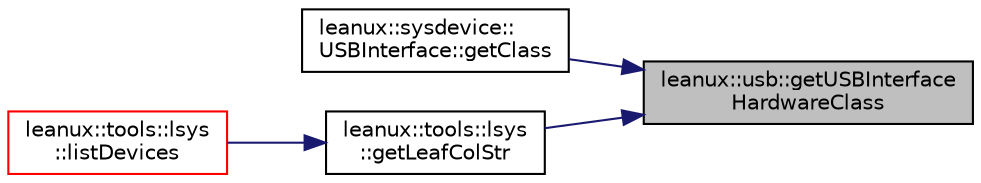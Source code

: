 digraph "leanux::usb::getUSBInterfaceHardwareClass"
{
 // LATEX_PDF_SIZE
  bgcolor="transparent";
  edge [fontname="Helvetica",fontsize="10",labelfontname="Helvetica",labelfontsize="10"];
  node [fontname="Helvetica",fontsize="10",shape=record];
  rankdir="RL";
  Node1 [label="leanux::usb::getUSBInterface\lHardwareClass",height=0.2,width=0.4,color="black", fillcolor="grey75", style="filled", fontcolor="black",tooltip=" "];
  Node1 -> Node2 [dir="back",color="midnightblue",fontsize="10",style="solid",fontname="Helvetica"];
  Node2 [label="leanux::sysdevice::\lUSBInterface::getClass",height=0.2,width=0.4,color="black",URL="$classleanux_1_1sysdevice_1_1USBInterface.html#ab302808224c276e9de918a911343d8ac",tooltip="Get the device class for this device."];
  Node1 -> Node3 [dir="back",color="midnightblue",fontsize="10",style="solid",fontname="Helvetica"];
  Node3 [label="leanux::tools::lsys\l::getLeafColStr",height=0.2,width=0.4,color="black",URL="$namespaceleanux_1_1tools_1_1lsys.html#a4a56050ff78d8c77b6a699ff6d5aea50",tooltip="get named field attributes for the SysDevice."];
  Node3 -> Node4 [dir="back",color="midnightblue",fontsize="10",style="solid",fontname="Helvetica"];
  Node4 [label="leanux::tools::lsys\l::listDevices",height=0.2,width=0.4,color="red",URL="$namespaceleanux_1_1tools_1_1lsys.html#ad858cdc5736e1be415f25fdaec024b58",tooltip="list devices, filtered if opt_t is set."];
}
